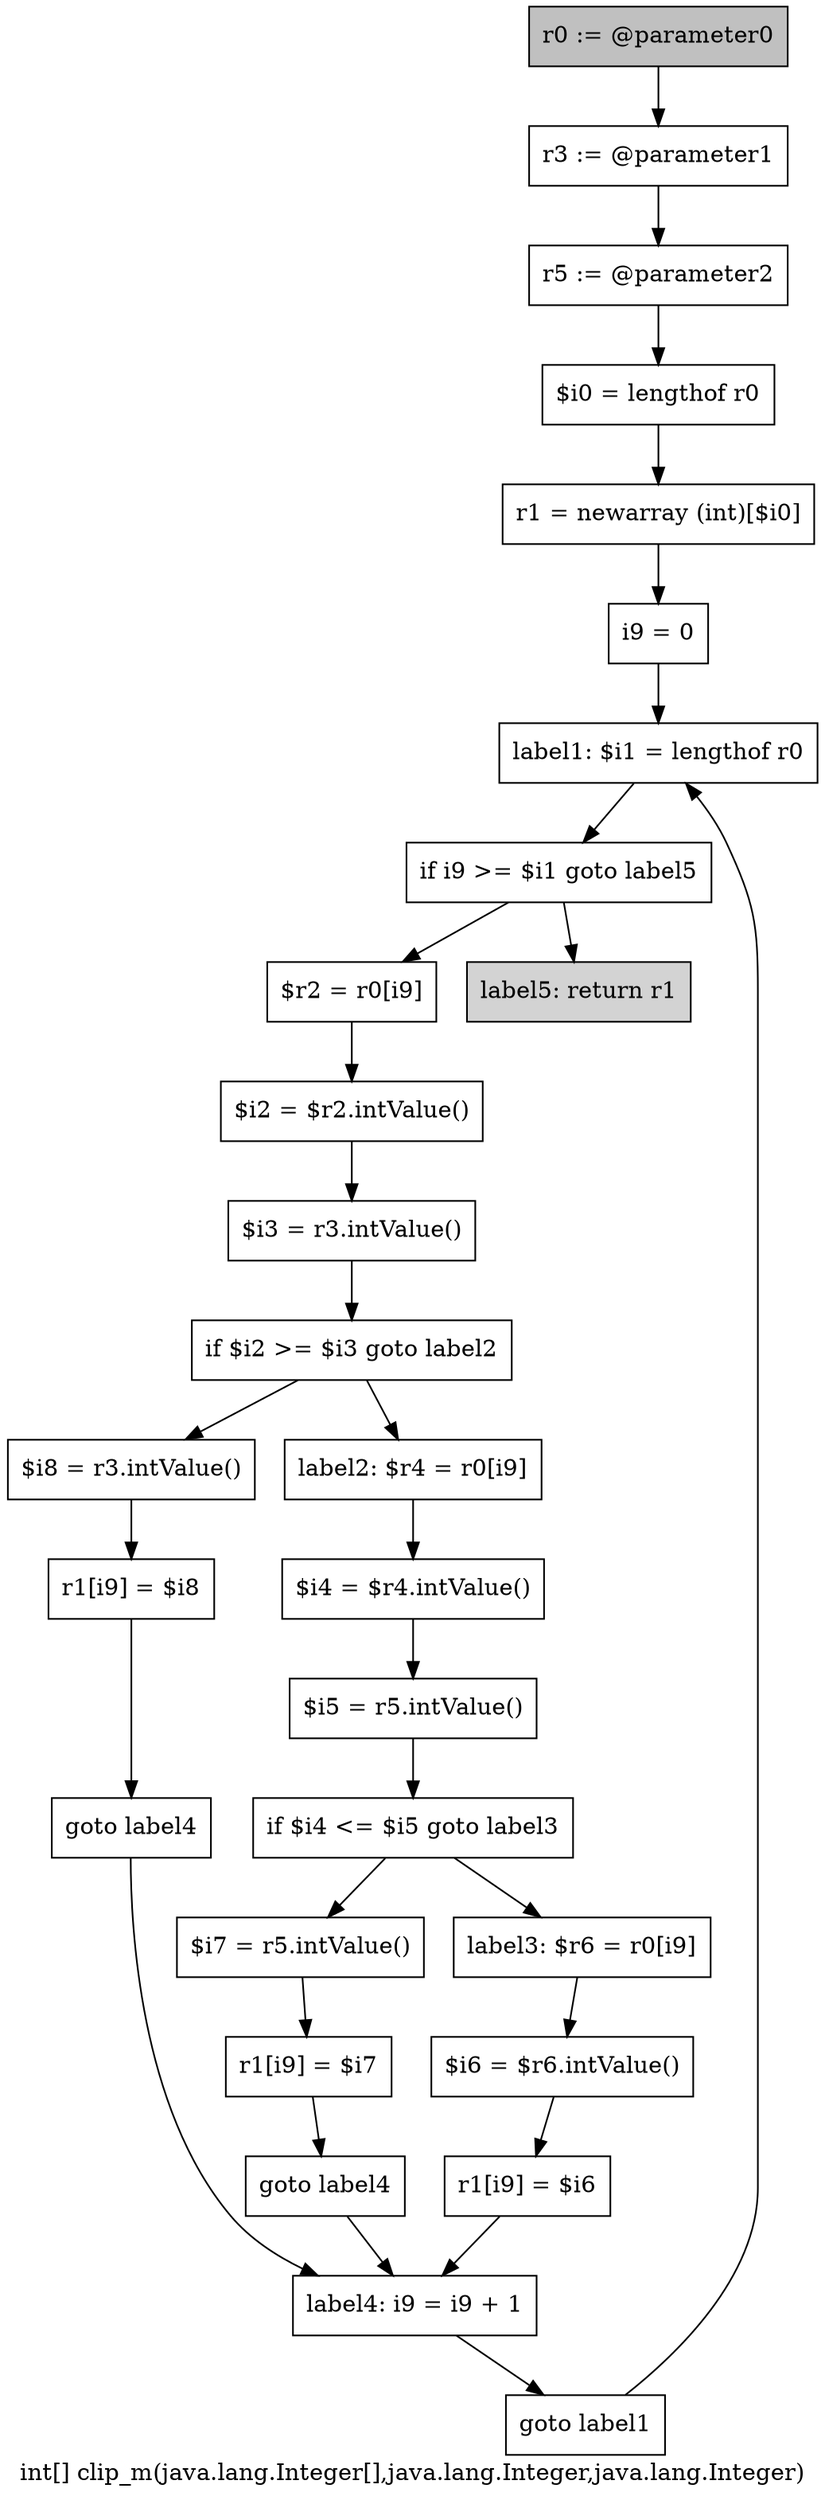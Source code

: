 digraph "int[] clip_m(java.lang.Integer[],java.lang.Integer,java.lang.Integer)" {
    label="int[] clip_m(java.lang.Integer[],java.lang.Integer,java.lang.Integer)";
    node [shape=box];
    "0" [style=filled,fillcolor=gray,label="r0 := @parameter0",];
    "1" [label="r3 := @parameter1",];
    "0"->"1";
    "2" [label="r5 := @parameter2",];
    "1"->"2";
    "3" [label="$i0 = lengthof r0",];
    "2"->"3";
    "4" [label="r1 = newarray (int)[$i0]",];
    "3"->"4";
    "5" [label="i9 = 0",];
    "4"->"5";
    "6" [label="label1: $i1 = lengthof r0",];
    "5"->"6";
    "7" [label="if i9 >= $i1 goto label5",];
    "6"->"7";
    "8" [label="$r2 = r0[i9]",];
    "7"->"8";
    "27" [style=filled,fillcolor=lightgray,label="label5: return r1",];
    "7"->"27";
    "9" [label="$i2 = $r2.intValue()",];
    "8"->"9";
    "10" [label="$i3 = r3.intValue()",];
    "9"->"10";
    "11" [label="if $i2 >= $i3 goto label2",];
    "10"->"11";
    "12" [label="$i8 = r3.intValue()",];
    "11"->"12";
    "15" [label="label2: $r4 = r0[i9]",];
    "11"->"15";
    "13" [label="r1[i9] = $i8",];
    "12"->"13";
    "14" [label="goto label4",];
    "13"->"14";
    "25" [label="label4: i9 = i9 + 1",];
    "14"->"25";
    "16" [label="$i4 = $r4.intValue()",];
    "15"->"16";
    "17" [label="$i5 = r5.intValue()",];
    "16"->"17";
    "18" [label="if $i4 <= $i5 goto label3",];
    "17"->"18";
    "19" [label="$i7 = r5.intValue()",];
    "18"->"19";
    "22" [label="label3: $r6 = r0[i9]",];
    "18"->"22";
    "20" [label="r1[i9] = $i7",];
    "19"->"20";
    "21" [label="goto label4",];
    "20"->"21";
    "21"->"25";
    "23" [label="$i6 = $r6.intValue()",];
    "22"->"23";
    "24" [label="r1[i9] = $i6",];
    "23"->"24";
    "24"->"25";
    "26" [label="goto label1",];
    "25"->"26";
    "26"->"6";
}
